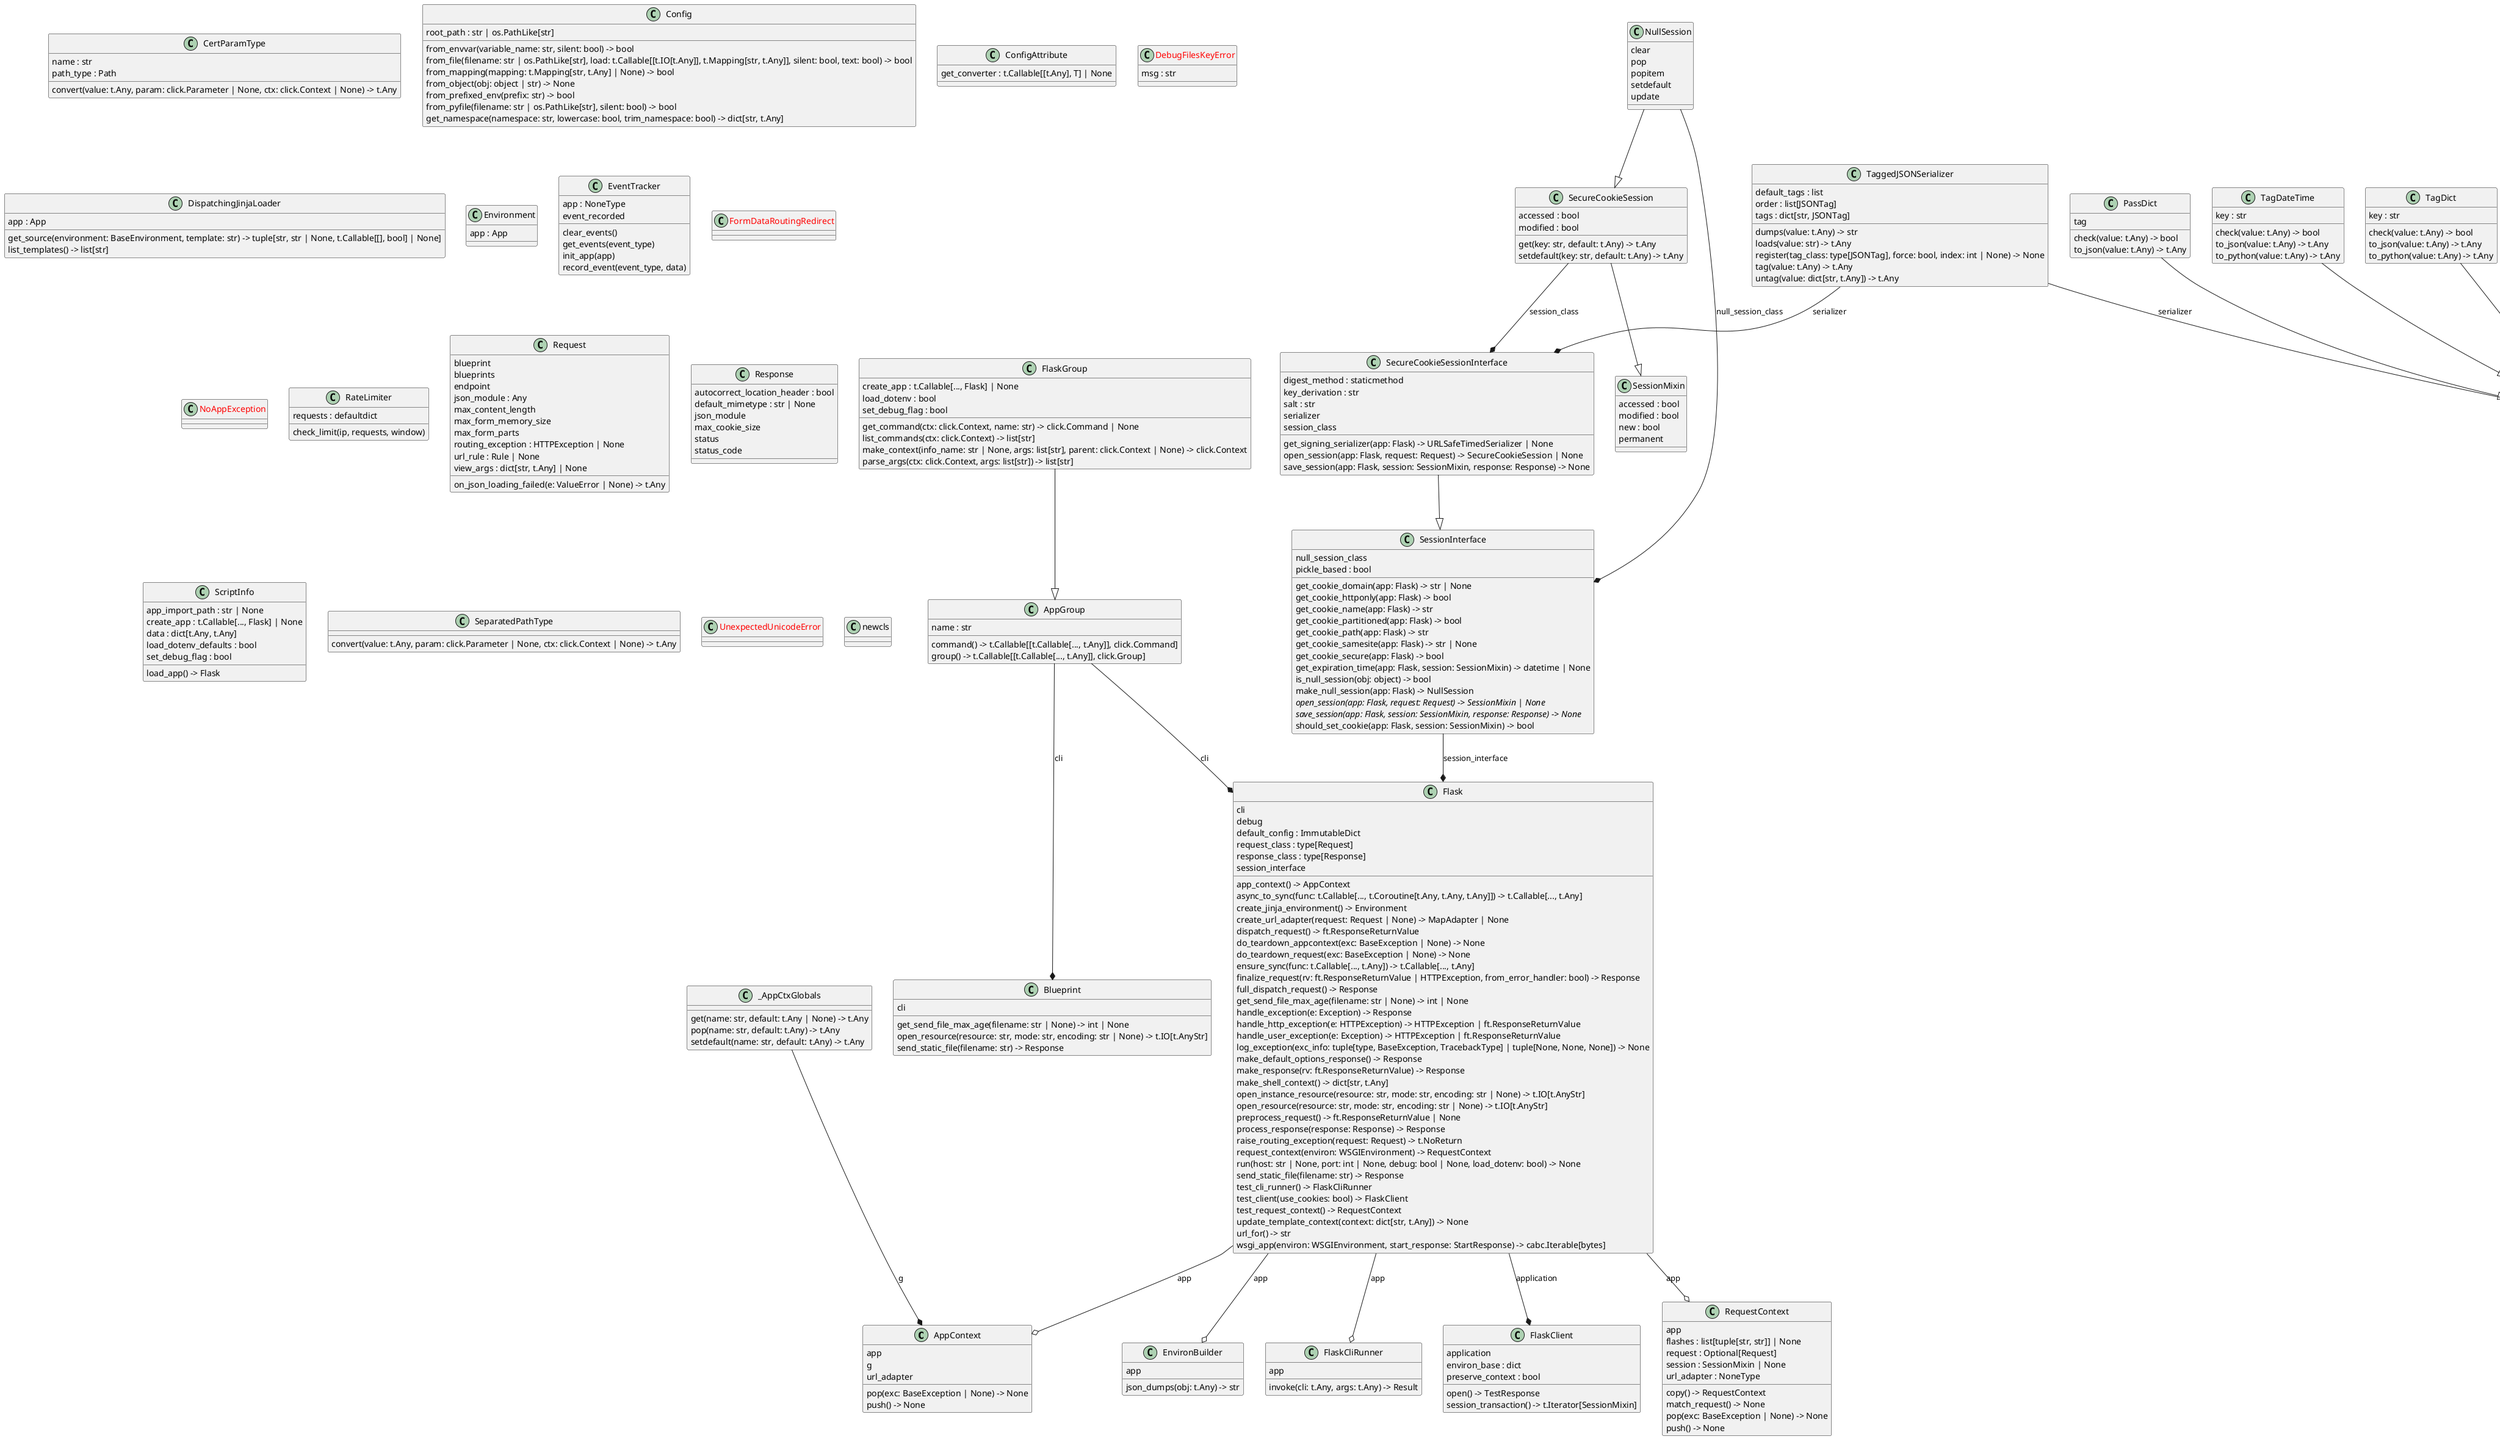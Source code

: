 @startuml classes_flask
set namespaceSeparator none
class "AppContext" as flask.ctx.AppContext {
  app
  g
  url_adapter
  pop(exc: BaseException | None) -> None
  push() -> None
}
class "AppGroup" as flask.cli.AppGroup {
  name : str
  command() -> t.Callable[[t.Callable[..., t.Any]], click.Command]
  group() -> t.Callable[[t.Callable[..., t.Any]], click.Group]
}
class "Blueprint" as flask.blueprints.Blueprint {
  cli
  get_send_file_max_age(filename: str | None) -> int | None
  open_resource(resource: str, mode: str, encoding: str | None) -> t.IO[t.AnyStr]
  send_static_file(filename: str) -> Response
}
class "CertParamType" as flask.cli.CertParamType {
  name : str
  path_type : Path
  convert(value: t.Any, param: click.Parameter | None, ctx: click.Context | None) -> t.Any
}
class "Config" as flask.config.Config {
  root_path : str | os.PathLike[str]
  from_envvar(variable_name: str, silent: bool) -> bool
  from_file(filename: str | os.PathLike[str], load: t.Callable[[t.IO[t.Any]], t.Mapping[str, t.Any]], silent: bool, text: bool) -> bool
  from_mapping(mapping: t.Mapping[str, t.Any] | None) -> bool
  from_object(obj: object | str) -> None
  from_prefixed_env(prefix: str) -> bool
  from_pyfile(filename: str | os.PathLike[str], silent: bool) -> bool
  get_namespace(namespace: str, lowercase: bool, trim_namespace: bool) -> dict[str, t.Any]
}
class "ConfigAttribute" as flask.config.ConfigAttribute {
  get_converter : t.Callable[[t.Any], T] | None
}
class "<color:red>DebugFilesKeyError</color>" as flask.debughelpers.DebugFilesKeyError {
  msg : str
}
class "DefaultJSONProvider" as flask.json.provider.DefaultJSONProvider {
  compact : bool | None
  default : t.Callable[[t.Any], t.Any]
  ensure_ascii : bool
  mimetype : str
  sort_keys : bool
  dumps(obj: t.Any) -> str
  loads(s: str | bytes) -> t.Any
  response() -> Response
}
class "DispatchingJinjaLoader" as flask.templating.DispatchingJinjaLoader {
  app : App
  get_source(environment: BaseEnvironment, template: str) -> tuple[str, str | None, t.Callable[[], bool] | None]
  list_templates() -> list[str]
}
class "EnvironBuilder" as flask.testing.EnvironBuilder {
  app
  json_dumps(obj: t.Any) -> str
}
class "Environment" as flask.templating.Environment {
  app : App
}
class "EventTracker" as flask.event_tracker.EventTracker {
  app : NoneType
  event_recorded
  clear_events()
  get_events(event_type)
  init_app(app)
  record_event(event_type, data)
}
class "Flask" as flask.app.Flask {
  cli
  debug
  default_config : ImmutableDict
  request_class : type[Request]
  response_class : type[Response]
  session_interface
  app_context() -> AppContext
  async_to_sync(func: t.Callable[..., t.Coroutine[t.Any, t.Any, t.Any]]) -> t.Callable[..., t.Any]
  create_jinja_environment() -> Environment
  create_url_adapter(request: Request | None) -> MapAdapter | None
  dispatch_request() -> ft.ResponseReturnValue
  do_teardown_appcontext(exc: BaseException | None) -> None
  do_teardown_request(exc: BaseException | None) -> None
  ensure_sync(func: t.Callable[..., t.Any]) -> t.Callable[..., t.Any]
  finalize_request(rv: ft.ResponseReturnValue | HTTPException, from_error_handler: bool) -> Response
  full_dispatch_request() -> Response
  get_send_file_max_age(filename: str | None) -> int | None
  handle_exception(e: Exception) -> Response
  handle_http_exception(e: HTTPException) -> HTTPException | ft.ResponseReturnValue
  handle_user_exception(e: Exception) -> HTTPException | ft.ResponseReturnValue
  log_exception(exc_info: tuple[type, BaseException, TracebackType] | tuple[None, None, None]) -> None
  make_default_options_response() -> Response
  make_response(rv: ft.ResponseReturnValue) -> Response
  make_shell_context() -> dict[str, t.Any]
  open_instance_resource(resource: str, mode: str, encoding: str | None) -> t.IO[t.AnyStr]
  open_resource(resource: str, mode: str, encoding: str | None) -> t.IO[t.AnyStr]
  preprocess_request() -> ft.ResponseReturnValue | None
  process_response(response: Response) -> Response
  raise_routing_exception(request: Request) -> t.NoReturn
  request_context(environ: WSGIEnvironment) -> RequestContext
  run(host: str | None, port: int | None, debug: bool | None, load_dotenv: bool) -> None
  send_static_file(filename: str) -> Response
  test_cli_runner() -> FlaskCliRunner
  test_client(use_cookies: bool) -> FlaskClient
  test_request_context() -> RequestContext
  update_template_context(context: dict[str, t.Any]) -> None
  url_for() -> str
  wsgi_app(environ: WSGIEnvironment, start_response: StartResponse) -> cabc.Iterable[bytes]
}
class "FlaskCliRunner" as flask.testing.FlaskCliRunner {
  app
  invoke(cli: t.Any, args: t.Any) -> Result
}
class "FlaskClient" as flask.testing.FlaskClient {
  application
  environ_base : dict
  preserve_context : bool
  open() -> TestResponse
  session_transaction() -> t.Iterator[SessionMixin]
}
class "FlaskGroup" as flask.cli.FlaskGroup {
  create_app : t.Callable[..., Flask] | None
  load_dotenv : bool
  set_debug_flag : bool
  get_command(ctx: click.Context, name: str) -> click.Command | None
  list_commands(ctx: click.Context) -> list[str]
  make_context(info_name: str | None, args: list[str], parent: click.Context | None) -> click.Context
  parse_args(ctx: click.Context, args: list[str]) -> list[str]
}
class "<color:red>FormDataRoutingRedirect</color>" as flask.debughelpers.FormDataRoutingRedirect {
}
class "JSONProvider" as flask.json.provider.JSONProvider {
  dump(obj: t.Any, fp: t.IO[str]) -> None
  {abstract}dumps(obj: t.Any) -> str
  load(fp: t.IO[t.AnyStr]) -> t.Any
  {abstract}loads(s: str | bytes) -> t.Any
  response() -> Response
}
class "JSONTag" as flask.json.tag.JSONTag {
  key : str
  serializer
  {abstract}check(value: t.Any) -> bool
  tag(value: t.Any) -> dict[str, t.Any]
  {abstract}to_json(value: t.Any) -> t.Any
  {abstract}to_python(value: t.Any) -> t.Any
}
class "MethodView" as flask.views.MethodView {
  roles : Optional[t.ClassVar[dict[str, list[str]] | None]]
  dispatch_request() -> ft.ResponseReturnValue
}
class "<color:red>NoAppException</color>" as flask.cli.NoAppException {
}
class "NullSession" as flask.sessions.NullSession {
  clear
  pop
  popitem
  setdefault
  update
}
class "PassDict" as flask.json.tag.PassDict {
  tag
  check(value: t.Any) -> bool
  to_json(value: t.Any) -> t.Any
}
class "PassList" as flask.json.tag.PassList {
  tag
  check(value: t.Any) -> bool
  to_json(value: t.Any) -> t.Any
}
class "RateLimiter" as flask.rate_limiter.RateLimiter {
  requests : defaultdict
  check_limit(ip, requests, window)
}
class "Request" as flask.wrappers.Request {
  blueprint
  blueprints
  endpoint
  json_module : Any
  max_content_length
  max_form_memory_size
  max_form_parts
  routing_exception : HTTPException | None
  url_rule : Rule | None
  view_args : dict[str, t.Any] | None
  on_json_loading_failed(e: ValueError | None) -> t.Any
}
class "RequestContext" as flask.ctx.RequestContext {
  app
  flashes : list[tuple[str, str]] | None
  request : Optional[Request]
  session : SessionMixin | None
  url_adapter : NoneType
  copy() -> RequestContext
  match_request() -> None
  pop(exc: BaseException | None) -> None
  push() -> None
}
class "Response" as flask.wrappers.Response {
  autocorrect_location_header : bool
  default_mimetype : str | None
  json_module
  max_cookie_size
  status
  status_code
}
class "ScriptInfo" as flask.cli.ScriptInfo {
  app_import_path : str | None
  create_app : t.Callable[..., Flask] | None
  data : dict[t.Any, t.Any]
  load_dotenv_defaults : bool
  set_debug_flag : bool
  load_app() -> Flask
}
class "SecureCookieSession" as flask.sessions.SecureCookieSession {
  accessed : bool
  modified : bool
  get(key: str, default: t.Any) -> t.Any
  setdefault(key: str, default: t.Any) -> t.Any
}
class "SecureCookieSessionInterface" as flask.sessions.SecureCookieSessionInterface {
  digest_method : staticmethod
  key_derivation : str
  salt : str
  serializer
  session_class
  get_signing_serializer(app: Flask) -> URLSafeTimedSerializer | None
  open_session(app: Flask, request: Request) -> SecureCookieSession | None
  save_session(app: Flask, session: SessionMixin, response: Response) -> None
}
class "SeparatedPathType" as flask.cli.SeparatedPathType {
  convert(value: t.Any, param: click.Parameter | None, ctx: click.Context | None) -> t.Any
}
class "SessionInterface" as flask.sessions.SessionInterface {
  null_session_class
  pickle_based : bool
  get_cookie_domain(app: Flask) -> str | None
  get_cookie_httponly(app: Flask) -> bool
  get_cookie_name(app: Flask) -> str
  get_cookie_partitioned(app: Flask) -> bool
  get_cookie_path(app: Flask) -> str
  get_cookie_samesite(app: Flask) -> str | None
  get_cookie_secure(app: Flask) -> bool
  get_expiration_time(app: Flask, session: SessionMixin) -> datetime | None
  is_null_session(obj: object) -> bool
  make_null_session(app: Flask) -> NullSession
  {abstract}open_session(app: Flask, request: Request) -> SessionMixin | None
  {abstract}save_session(app: Flask, session: SessionMixin, response: Response) -> None
  should_set_cookie(app: Flask, session: SessionMixin) -> bool
}
class "SessionMixin" as flask.sessions.SessionMixin {
  accessed : bool
  modified : bool
  new : bool
  permanent
}
class "TagBytes" as flask.json.tag.TagBytes {
  key : str
  check(value: t.Any) -> bool
  to_json(value: t.Any) -> t.Any
  to_python(value: t.Any) -> t.Any
}
class "TagDateTime" as flask.json.tag.TagDateTime {
  key : str
  check(value: t.Any) -> bool
  to_json(value: t.Any) -> t.Any
  to_python(value: t.Any) -> t.Any
}
class "TagDict" as flask.json.tag.TagDict {
  key : str
  check(value: t.Any) -> bool
  to_json(value: t.Any) -> t.Any
  to_python(value: t.Any) -> t.Any
}
class "TagMarkup" as flask.json.tag.TagMarkup {
  key : str
  check(value: t.Any) -> bool
  to_json(value: t.Any) -> t.Any
  to_python(value: t.Any) -> t.Any
}
class "TagTuple" as flask.json.tag.TagTuple {
  key : str
  check(value: t.Any) -> bool
  to_json(value: t.Any) -> t.Any
  to_python(value: t.Any) -> t.Any
}
class "TagUUID" as flask.json.tag.TagUUID {
  key : str
  check(value: t.Any) -> bool
  to_json(value: t.Any) -> t.Any
  to_python(value: t.Any) -> t.Any
}
class "TaggedJSONSerializer" as flask.json.tag.TaggedJSONSerializer {
  default_tags : list
  order : list[JSONTag]
  tags : dict[str, JSONTag]
  dumps(value: t.Any) -> str
  loads(value: str) -> t.Any
  register(tag_class: type[JSONTag], force: bool, index: int | None) -> None
  tag(value: t.Any) -> t.Any
  untag(value: dict[str, t.Any]) -> t.Any
}
class "<color:red>UnexpectedUnicodeError</color>" as flask.debughelpers.UnexpectedUnicodeError {
}
class "View" as flask.views.View {
  decorators : t.ClassVar[list[t.Callable[..., t.Any]]]
  init_every_request : t.ClassVar[bool]
  methods : Optional[t.ClassVar[t.Collection[str] | None]]
  provide_automatic_options : Optional[t.ClassVar[bool | None]]
  as_view(name: str) -> ft.RouteCallable
  {abstract}dispatch_request() -> ft.ResponseReturnValue
}
class "_AppCtxGlobals" as flask.ctx._AppCtxGlobals {
  get(name: str, default: t.Any | None) -> t.Any
  pop(name: str, default: t.Any) -> t.Any
  setdefault(name: str, default: t.Any) -> t.Any
}
class "newcls" as flask.debughelpers.attach_enctype_error_multidict.newcls {
}
flask.cli.FlaskGroup --|> flask.cli.AppGroup
flask.json.provider.DefaultJSONProvider --|> flask.json.provider.JSONProvider
flask.json.tag.PassDict --|> flask.json.tag.JSONTag
flask.json.tag.PassList --|> flask.json.tag.JSONTag
flask.json.tag.TagBytes --|> flask.json.tag.JSONTag
flask.json.tag.TagDateTime --|> flask.json.tag.JSONTag
flask.json.tag.TagDict --|> flask.json.tag.JSONTag
flask.json.tag.TagMarkup --|> flask.json.tag.JSONTag
flask.json.tag.TagTuple --|> flask.json.tag.JSONTag
flask.json.tag.TagUUID --|> flask.json.tag.JSONTag
flask.sessions.NullSession --|> flask.sessions.SecureCookieSession
flask.sessions.SecureCookieSession --|> flask.sessions.SessionMixin
flask.sessions.SecureCookieSessionInterface --|> flask.sessions.SessionInterface
flask.views.MethodView --|> flask.views.View
flask.app.Flask --* flask.testing.FlaskClient : application
flask.cli.AppGroup --* flask.app.Flask : cli
flask.cli.AppGroup --* flask.blueprints.Blueprint : cli
flask.ctx._AppCtxGlobals --* flask.ctx.AppContext : g
flask.json.tag.TaggedJSONSerializer --* flask.sessions.SecureCookieSessionInterface : serializer
flask.sessions.NullSession --* flask.sessions.SessionInterface : null_session_class
flask.sessions.SecureCookieSession --* flask.sessions.SecureCookieSessionInterface : session_class
flask.sessions.SessionInterface --* flask.app.Flask : session_interface
flask.app.Flask --o flask.ctx.AppContext : app
flask.app.Flask --o flask.ctx.RequestContext : app
flask.app.Flask --o flask.testing.EnvironBuilder : app
flask.app.Flask --o flask.testing.FlaskCliRunner : app
flask.json.tag.TaggedJSONSerializer --o flask.json.tag.JSONTag : serializer
@enduml
